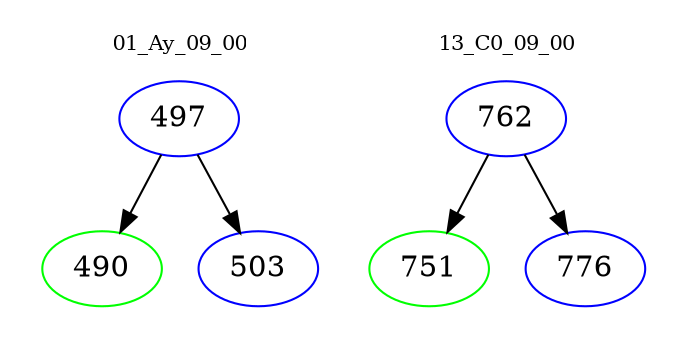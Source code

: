 digraph{
subgraph cluster_0 {
color = white
label = "01_Ay_09_00";
fontsize=10;
T0_497 [label="497", color="blue"]
T0_497 -> T0_490 [color="black"]
T0_490 [label="490", color="green"]
T0_497 -> T0_503 [color="black"]
T0_503 [label="503", color="blue"]
}
subgraph cluster_1 {
color = white
label = "13_C0_09_00";
fontsize=10;
T1_762 [label="762", color="blue"]
T1_762 -> T1_751 [color="black"]
T1_751 [label="751", color="green"]
T1_762 -> T1_776 [color="black"]
T1_776 [label="776", color="blue"]
}
}
